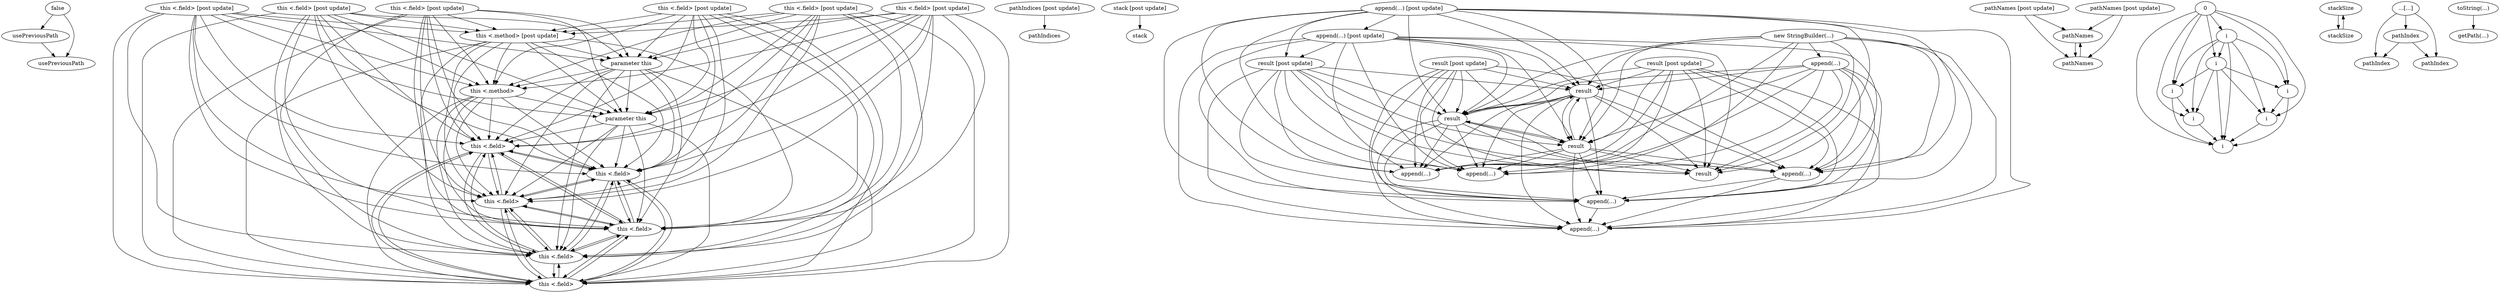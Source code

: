 digraph {
  compound=true;
  0[label="usePreviousPath"; ];
  1[label="usePreviousPath"; ];
  2[label="parameter this"; ];
  3[label="parameter this"; ];
  4[label="this <.field>"; ];
  5[label="this <.field>"; ];
  6[label="this <.field>"; ];
  7[label="this <.field>"; ];
  8[label="this <.field>"; ];
  9[label="this <.field>"; ];
  10[label="this <.method>"; ];
  11[label="this <.field> [post update]"; ];
  12[label="this <.method> [post update]"; ];
  13[label="this <.field> [post update]"; ];
  14[label="this <.field> [post update]"; ];
  15[label="this <.field> [post update]"; ];
  16[label="this <.field> [post update]"; ];
  17[label="this <.field> [post update]"; ];
  18[label="pathIndices [post update]"; ];
  19[label="pathIndices"; ];
  20[label="stack [post update]"; ];
  21[label="stack"; ];
  22[label="append(...) [post update]"; ];
  23[label="append(...) [post update]"; ];
  24[label="result [post update]"; ];
  25[label="append(...)"; ];
  26[label="append(...)"; ];
  27[label="append(...)"; ];
  28[label="result"; ];
  29[label="append(...)"; ];
  30[label="result"; ];
  31[label="append(...)"; ];
  32[label="result"; ];
  33[label="result"; ];
  34[label="result [post update]"; ];
  35[label="pathNames [post update]"; ];
  36[label="pathNames"; ];
  37[label="pathNames"; ];
  38[label="result [post update]"; ];
  39[label="pathNames [post update]"; ];
  40[label="append(...)"; ];
  41[label="new StringBuilder(...)"; ];
  42[label="0"; ];
  43[label="i"; ];
  44[label="i"; ];
  45[label="i"; ];
  46[label="i"; ];
  47[label="i"; ];
  48[label="i"; ];
  49[label="i"; ];
  50[label="stackSize"; ];
  51[label="stackSize"; ];
  52[label="...[...]"; ];
  53[label="pathIndex"; ];
  54[label="pathIndex"; ];
  55[label="pathIndex"; ];
  56[label="toString(...)"; ];
  57[label="getPath(...)"; ];
  58[label="false"; ];
  0 -> 1[];
  2 -> 3[];
  2 -> 4[];
  2 -> 5[];
  2 -> 6[];
  2 -> 7[];
  2 -> 8[];
  2 -> 9[];
  2 -> 10[];
  3 -> 4[];
  3 -> 5[];
  3 -> 6[];
  3 -> 7[];
  3 -> 8[];
  3 -> 9[];
  4 -> 5[];
  4 -> 6[];
  4 -> 7[];
  4 -> 8[];
  4 -> 9[];
  5 -> 4[];
  5 -> 6[];
  5 -> 7[];
  5 -> 8[];
  5 -> 9[];
  6 -> 4[];
  6 -> 5[];
  6 -> 7[];
  6 -> 8[];
  6 -> 9[];
  7 -> 4[];
  7 -> 5[];
  7 -> 6[];
  7 -> 8[];
  7 -> 9[];
  8 -> 4[];
  8 -> 5[];
  8 -> 6[];
  8 -> 7[];
  8 -> 9[];
  9 -> 4[];
  9 -> 5[];
  9 -> 6[];
  9 -> 7[];
  9 -> 8[];
  10 -> 3[];
  10 -> 4[];
  10 -> 5[];
  10 -> 6[];
  10 -> 7[];
  10 -> 8[];
  10 -> 9[];
  11 -> 2[];
  11 -> 3[];
  11 -> 12[];
  11 -> 4[];
  11 -> 5[];
  11 -> 6[];
  11 -> 7[];
  11 -> 8[];
  11 -> 9[];
  11 -> 10[];
  12 -> 2[];
  12 -> 3[];
  12 -> 4[];
  12 -> 5[];
  12 -> 6[];
  12 -> 7[];
  12 -> 8[];
  12 -> 9[];
  12 -> 10[];
  13 -> 2[];
  13 -> 3[];
  13 -> 12[];
  13 -> 4[];
  13 -> 5[];
  13 -> 6[];
  13 -> 7[];
  13 -> 8[];
  13 -> 9[];
  13 -> 10[];
  14 -> 2[];
  14 -> 3[];
  14 -> 12[];
  14 -> 4[];
  14 -> 5[];
  14 -> 6[];
  14 -> 7[];
  14 -> 8[];
  14 -> 9[];
  14 -> 10[];
  15 -> 2[];
  15 -> 3[];
  15 -> 12[];
  15 -> 4[];
  15 -> 5[];
  15 -> 6[];
  15 -> 7[];
  15 -> 8[];
  15 -> 9[];
  15 -> 10[];
  16 -> 2[];
  16 -> 3[];
  16 -> 12[];
  16 -> 4[];
  16 -> 5[];
  16 -> 6[];
  16 -> 7[];
  16 -> 8[];
  16 -> 9[];
  16 -> 10[];
  17 -> 2[];
  17 -> 3[];
  17 -> 12[];
  17 -> 4[];
  17 -> 5[];
  17 -> 6[];
  17 -> 7[];
  17 -> 8[];
  17 -> 9[];
  17 -> 10[];
  18 -> 19[];
  20 -> 21[];
  22 -> 23[];
  22 -> 24[];
  22 -> 25[];
  22 -> 26[];
  22 -> 27[];
  22 -> 28[];
  22 -> 29[];
  22 -> 30[];
  22 -> 31[];
  22 -> 32[];
  22 -> 33[];
  23 -> 24[];
  23 -> 25[];
  23 -> 26[];
  23 -> 27[];
  23 -> 28[];
  23 -> 29[];
  23 -> 30[];
  23 -> 31[];
  23 -> 32[];
  23 -> 33[];
  24 -> 25[];
  24 -> 26[];
  24 -> 27[];
  24 -> 28[];
  24 -> 29[];
  24 -> 30[];
  24 -> 31[];
  24 -> 32[];
  24 -> 33[];
  26 -> 25[];
  27 -> 25[];
  27 -> 26[];
  28 -> 25[];
  28 -> 26[];
  28 -> 27[];
  28 -> 29[];
  28 -> 30[];
  28 -> 31[];
  28 -> 32[];
  28 -> 33[];
  30 -> 25[];
  30 -> 26[];
  30 -> 27[];
  30 -> 28[];
  30 -> 29[];
  30 -> 31[];
  30 -> 32[];
  30 -> 33[];
  32 -> 25[];
  32 -> 26[];
  32 -> 27[];
  32 -> 28[];
  32 -> 29[];
  32 -> 30[];
  32 -> 31[];
  32 -> 33[];
  34 -> 25[];
  34 -> 26[];
  34 -> 27[];
  34 -> 28[];
  34 -> 29[];
  34 -> 30[];
  34 -> 31[];
  34 -> 32[];
  34 -> 33[];
  35 -> 36[];
  35 -> 37[];
  36 -> 37[];
  37 -> 36[];
  38 -> 25[];
  38 -> 26[];
  38 -> 27[];
  38 -> 28[];
  38 -> 29[];
  38 -> 30[];
  38 -> 31[];
  38 -> 32[];
  38 -> 33[];
  39 -> 36[];
  39 -> 37[];
  40 -> 25[];
  40 -> 26[];
  40 -> 27[];
  40 -> 28[];
  40 -> 29[];
  40 -> 30[];
  40 -> 31[];
  40 -> 32[];
  40 -> 33[];
  41 -> 40[];
  41 -> 25[];
  41 -> 26[];
  41 -> 27[];
  41 -> 28[];
  41 -> 29[];
  41 -> 30[];
  41 -> 31[];
  41 -> 32[];
  41 -> 33[];
  42 -> 43[];
  42 -> 44[];
  42 -> 45[];
  42 -> 46[];
  42 -> 47[];
  42 -> 48[];
  42 -> 49[];
  43 -> 44[];
  43 -> 45[];
  43 -> 46[];
  43 -> 47[];
  43 -> 48[];
  43 -> 49[];
  45 -> 44[];
  45 -> 47[];
  46 -> 44[];
  46 -> 45[];
  46 -> 47[];
  46 -> 48[];
  46 -> 49[];
  47 -> 44[];
  48 -> 44[];
  48 -> 49[];
  49 -> 44[];
  50 -> 51[];
  51 -> 50[];
  52 -> 53[];
  52 -> 54[];
  52 -> 55[];
  53 -> 54[];
  53 -> 55[];
  56 -> 57[];
  58 -> 0[];
  58 -> 1[];
}
